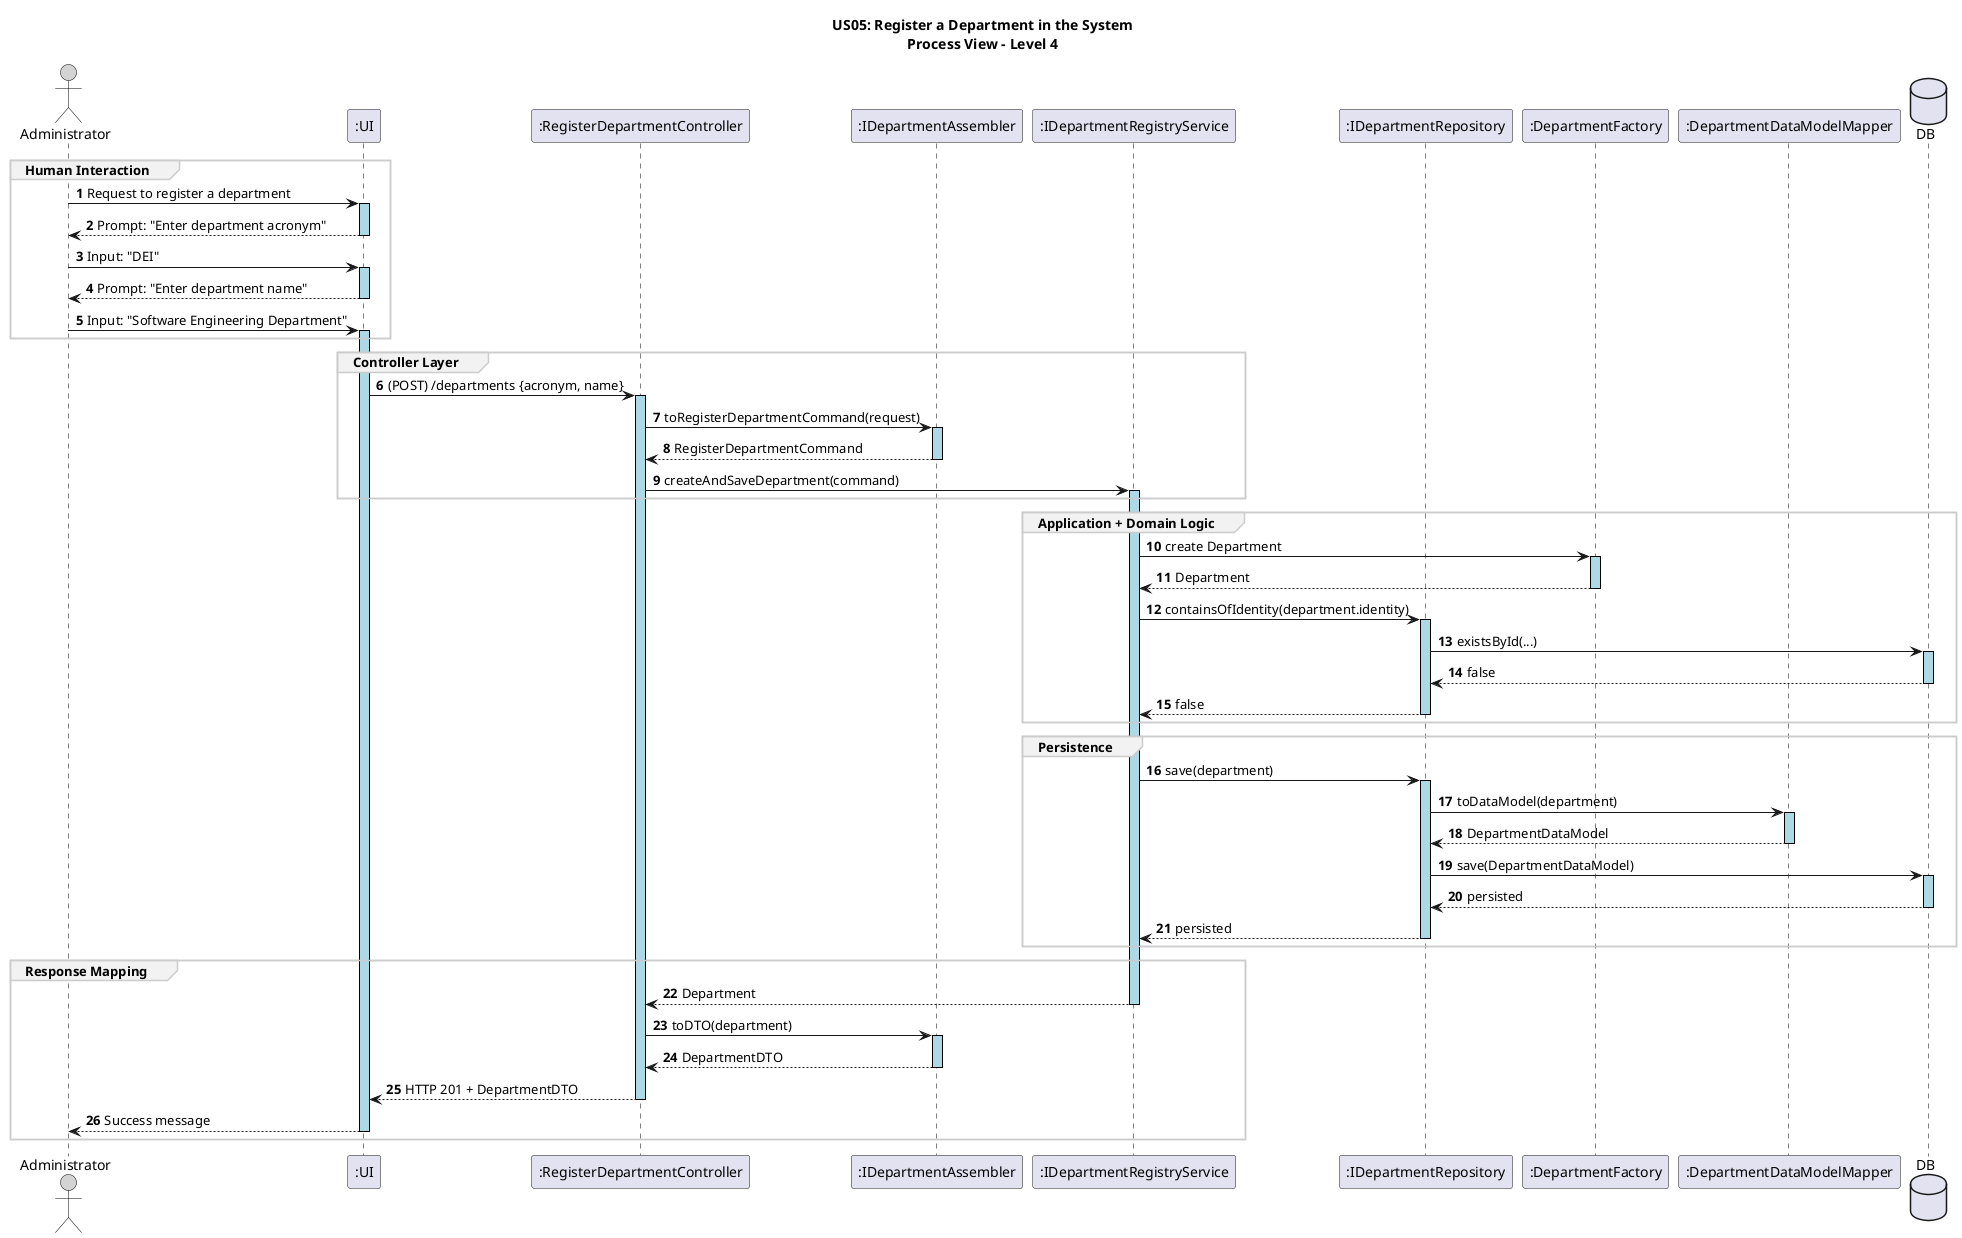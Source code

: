 @startuml

title US05: Register a Department in the System\nProcess View – Level 4

autonumber
skinparam sequence {
    LifelineBorderColor black
    LifelineBackgroundColor LightBlue
    ActorBorderColor black
    ActorBackgroundColor LightGray
    GroupBorderColor #cccccc
    GroupBackgroundColor #f2f2f2
}

actor "Administrator" as ADM
participant ":UI" as UI
participant ":RegisterDepartmentController" as Controller
participant ":IDepartmentAssembler" as Assembler
participant ":IDepartmentRegistryService" as Service
participant ":IDepartmentRepository" as Repository
participant ":DepartmentFactory" as Factory
participant ":DepartmentDataModelMapper" as DataModelMapper
database "DB" as SpringDataRepo

group Human Interaction
ADM -> UI ++: Request to register a department
UI --> ADM --: Prompt: "Enter department acronym"
ADM -> UI ++: Input: "DEI"
UI --> ADM --: Prompt: "Enter department name"
ADM -> UI ++: Input: "Software Engineering Department"
end group

group Controller Layer
UI -> Controller ++: (POST) /departments {acronym, name}
Controller -> Assembler ++: toRegisterDepartmentCommand(request)
Assembler --> Controller --: RegisterDepartmentCommand
Controller -> Service ++: createAndSaveDepartment(command)
end group

group Application + Domain Logic
Service -> Factory ++: create Department
Factory --> Service --: Department
Service -> Repository ++: containsOfIdentity(department.identity)
Repository -> SpringDataRepo ++: existsById(...)
SpringDataRepo --> Repository --: false
Repository --> Service --: false
end group

group Persistence
Service -> Repository ++: save(department)
Repository -> DataModelMapper ++: toDataModel(department)
DataModelMapper --> Repository --: DepartmentDataModel
Repository -> SpringDataRepo ++: save(DepartmentDataModel)
SpringDataRepo --> Repository --: persisted
Repository --> Service --: persisted
end group

group Response Mapping
Service --> Controller --: Department
Controller -> Assembler ++: toDTO(department)
Assembler --> Controller --: DepartmentDTO
Controller --> UI --: HTTP 201 + DepartmentDTO
UI --> ADM --: Success message
end group

@enduml
